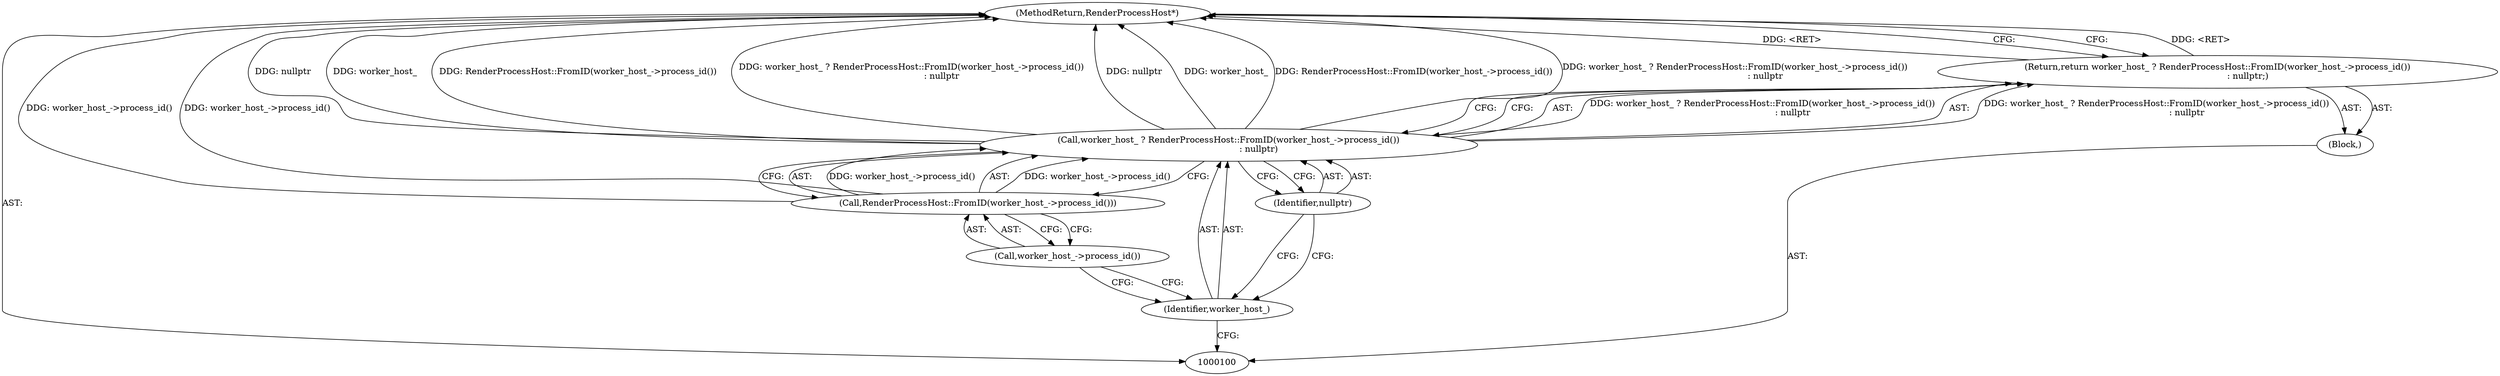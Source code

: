 digraph "1_Chrome_3c8e4852477d5b1e2da877808c998dc57db9460f_48" {
"1000108" [label="(MethodReturn,RenderProcessHost*)"];
"1000101" [label="(Block,)"];
"1000102" [label="(Return,return worker_host_ ? RenderProcessHost::FromID(worker_host_->process_id())\n                      : nullptr;)"];
"1000105" [label="(Call,RenderProcessHost::FromID(worker_host_->process_id()))"];
"1000106" [label="(Call,worker_host_->process_id())"];
"1000103" [label="(Call,worker_host_ ? RenderProcessHost::FromID(worker_host_->process_id())\n                      : nullptr)"];
"1000104" [label="(Identifier,worker_host_)"];
"1000107" [label="(Identifier,nullptr)"];
"1000108" -> "1000100"  [label="AST: "];
"1000108" -> "1000102"  [label="CFG: "];
"1000103" -> "1000108"  [label="DDG: nullptr"];
"1000103" -> "1000108"  [label="DDG: worker_host_"];
"1000103" -> "1000108"  [label="DDG: RenderProcessHost::FromID(worker_host_->process_id())"];
"1000103" -> "1000108"  [label="DDG: worker_host_ ? RenderProcessHost::FromID(worker_host_->process_id())\n                      : nullptr"];
"1000105" -> "1000108"  [label="DDG: worker_host_->process_id()"];
"1000102" -> "1000108"  [label="DDG: <RET>"];
"1000101" -> "1000100"  [label="AST: "];
"1000102" -> "1000101"  [label="AST: "];
"1000102" -> "1000101"  [label="AST: "];
"1000102" -> "1000103"  [label="CFG: "];
"1000103" -> "1000102"  [label="AST: "];
"1000108" -> "1000102"  [label="CFG: "];
"1000102" -> "1000108"  [label="DDG: <RET>"];
"1000103" -> "1000102"  [label="DDG: worker_host_ ? RenderProcessHost::FromID(worker_host_->process_id())\n                      : nullptr"];
"1000105" -> "1000103"  [label="AST: "];
"1000105" -> "1000106"  [label="CFG: "];
"1000106" -> "1000105"  [label="AST: "];
"1000103" -> "1000105"  [label="CFG: "];
"1000105" -> "1000108"  [label="DDG: worker_host_->process_id()"];
"1000105" -> "1000103"  [label="DDG: worker_host_->process_id()"];
"1000106" -> "1000105"  [label="AST: "];
"1000106" -> "1000104"  [label="CFG: "];
"1000105" -> "1000106"  [label="CFG: "];
"1000103" -> "1000102"  [label="AST: "];
"1000103" -> "1000105"  [label="CFG: "];
"1000103" -> "1000107"  [label="CFG: "];
"1000104" -> "1000103"  [label="AST: "];
"1000105" -> "1000103"  [label="AST: "];
"1000107" -> "1000103"  [label="AST: "];
"1000102" -> "1000103"  [label="CFG: "];
"1000103" -> "1000108"  [label="DDG: nullptr"];
"1000103" -> "1000108"  [label="DDG: worker_host_"];
"1000103" -> "1000108"  [label="DDG: RenderProcessHost::FromID(worker_host_->process_id())"];
"1000103" -> "1000108"  [label="DDG: worker_host_ ? RenderProcessHost::FromID(worker_host_->process_id())\n                      : nullptr"];
"1000103" -> "1000102"  [label="DDG: worker_host_ ? RenderProcessHost::FromID(worker_host_->process_id())\n                      : nullptr"];
"1000105" -> "1000103"  [label="DDG: worker_host_->process_id()"];
"1000104" -> "1000103"  [label="AST: "];
"1000104" -> "1000100"  [label="CFG: "];
"1000106" -> "1000104"  [label="CFG: "];
"1000107" -> "1000104"  [label="CFG: "];
"1000107" -> "1000103"  [label="AST: "];
"1000107" -> "1000104"  [label="CFG: "];
"1000103" -> "1000107"  [label="CFG: "];
}
